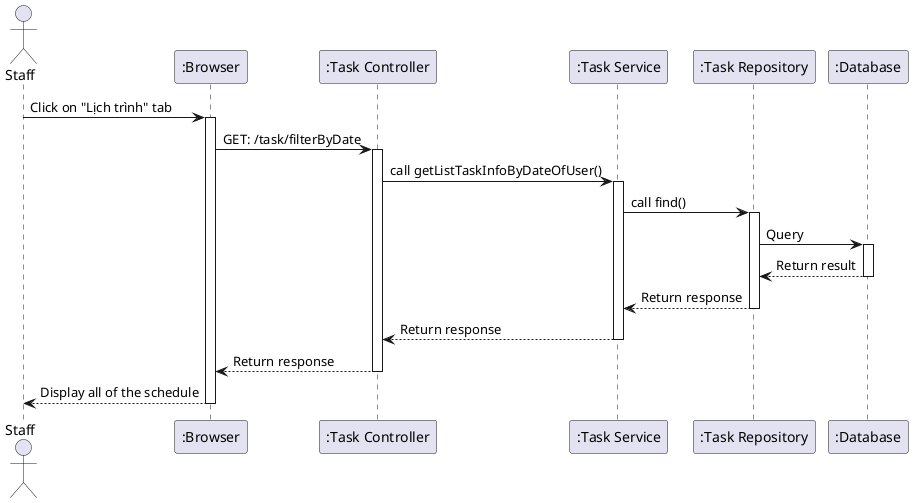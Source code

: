 @startuml
actor Staff as user
participant ":Browser" as a
participant ":Task Controller" as b
participant ":Task Service" as c
participant ":Task Repository" as d
participant ":Database" as e

user -> a++: Click on "Lịch trình" tab
a -> b++: GET: /task/filterByDate
b -> c++: call getListTaskInfoByDateOfUser()
c -> d++: call find()
d -> e++: Query
e --> d--: Return result
d --> c--: Return response
c --> b--: Return response
b --> a--: Return response
a --> user--: Display all of the schedule
@enduml

